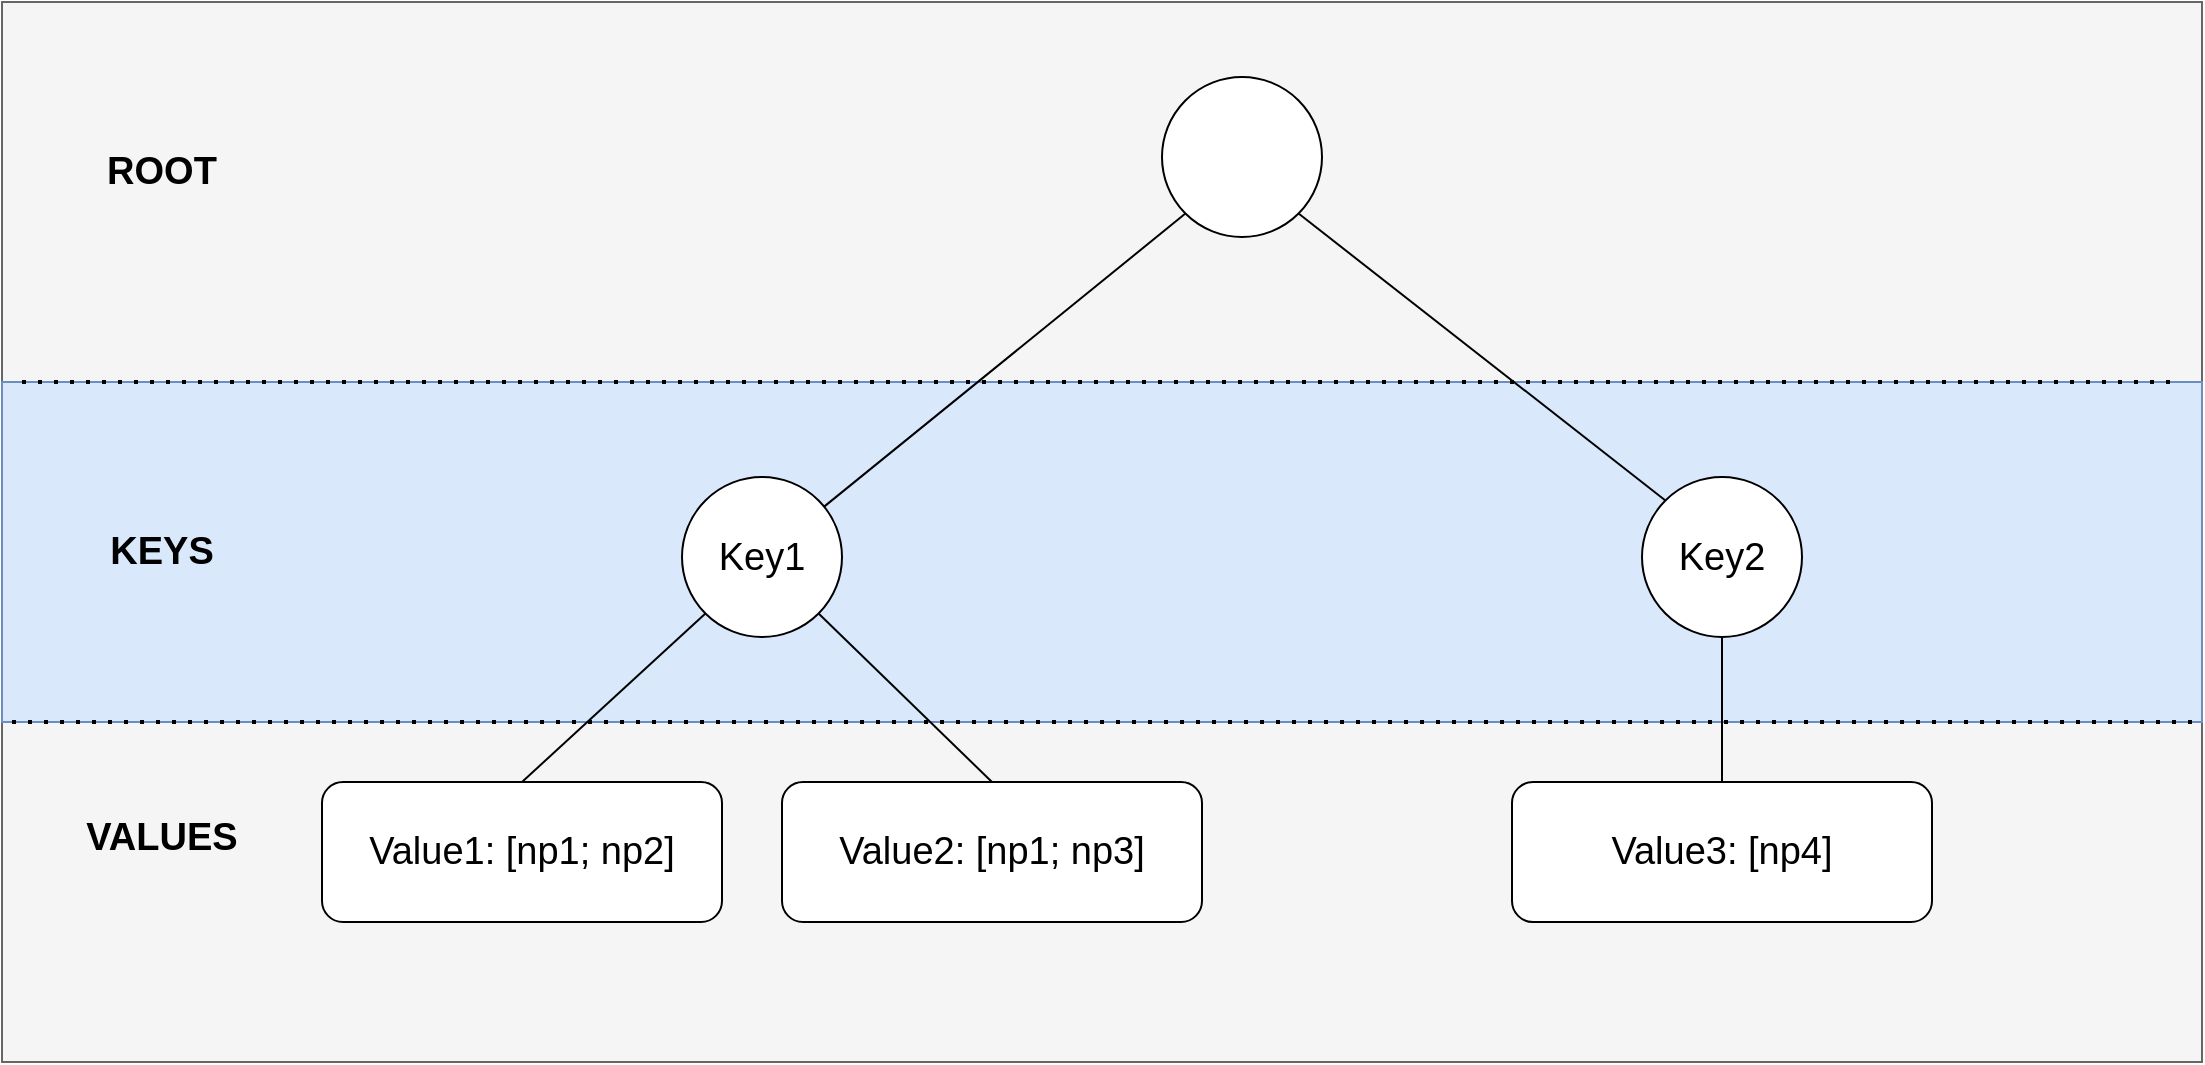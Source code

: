 <mxfile version="22.1.5" type="device">
  <diagram name="Page-1" id="10a91c8b-09ff-31b1-d368-03940ed4cc9e">
    <mxGraphModel dx="1434" dy="738" grid="1" gridSize="10" guides="1" tooltips="1" connect="1" arrows="1" fold="1" page="1" pageScale="1" pageWidth="1100" pageHeight="850" background="none" math="0" shadow="0">
      <root>
        <mxCell id="0" />
        <mxCell id="1" parent="0" />
        <mxCell id="23mcxH1-BJxqDGaFhh-u-22" value="" style="rounded=0;whiteSpace=wrap;html=1;fillColor=#f5f5f5;strokeColor=#666666;fontColor=#333333;fontSize=19;" parent="1" vertex="1">
          <mxGeometry width="1100" height="190" as="geometry" />
        </mxCell>
        <mxCell id="23mcxH1-BJxqDGaFhh-u-23" value="" style="rounded=0;whiteSpace=wrap;html=1;fillColor=#f5f5f5;strokeColor=#666666;fontColor=#333333;fontSize=19;" parent="1" vertex="1">
          <mxGeometry y="360" width="1100" height="170" as="geometry" />
        </mxCell>
        <mxCell id="23mcxH1-BJxqDGaFhh-u-21" value="" style="rounded=0;whiteSpace=wrap;html=1;fillColor=#dae8fc;strokeColor=#6c8ebf;fontSize=19;" parent="1" vertex="1">
          <mxGeometry y="190" width="1100" height="170" as="geometry" />
        </mxCell>
        <mxCell id="23mcxH1-BJxqDGaFhh-u-2" value="" style="ellipse;whiteSpace=wrap;html=1;aspect=fixed;fontSize=19;" parent="1" vertex="1">
          <mxGeometry x="580" y="37.5" width="80" height="80" as="geometry" />
        </mxCell>
        <mxCell id="23mcxH1-BJxqDGaFhh-u-4" value="Key1" style="ellipse;whiteSpace=wrap;html=1;aspect=fixed;fontSize=19;" parent="1" vertex="1">
          <mxGeometry x="340" y="237.5" width="80" height="80" as="geometry" />
        </mxCell>
        <mxCell id="23mcxH1-BJxqDGaFhh-u-5" value="Key2" style="ellipse;whiteSpace=wrap;html=1;aspect=fixed;fontSize=19;" parent="1" vertex="1">
          <mxGeometry x="820" y="237.5" width="80" height="80" as="geometry" />
        </mxCell>
        <mxCell id="23mcxH1-BJxqDGaFhh-u-7" value="Value1: [np1; np2]" style="rounded=1;whiteSpace=wrap;html=1;fontSize=19;" parent="1" vertex="1">
          <mxGeometry x="160" y="390" width="200" height="70" as="geometry" />
        </mxCell>
        <mxCell id="23mcxH1-BJxqDGaFhh-u-8" value="Value2: [np1; np3]" style="rounded=1;whiteSpace=wrap;html=1;fontSize=19;" parent="1" vertex="1">
          <mxGeometry x="390" y="390" width="210" height="70" as="geometry" />
        </mxCell>
        <mxCell id="23mcxH1-BJxqDGaFhh-u-9" value="Value3: [np4]" style="rounded=1;whiteSpace=wrap;html=1;fontSize=19;" parent="1" vertex="1">
          <mxGeometry x="755" y="390" width="210" height="70" as="geometry" />
        </mxCell>
        <mxCell id="23mcxH1-BJxqDGaFhh-u-11" value="" style="endArrow=none;html=1;rounded=0;entryX=0;entryY=1;entryDx=0;entryDy=0;fontSize=19;" parent="1" source="23mcxH1-BJxqDGaFhh-u-4" target="23mcxH1-BJxqDGaFhh-u-2" edge="1">
          <mxGeometry width="50" height="50" relative="1" as="geometry">
            <mxPoint x="430" y="247.5" as="sourcePoint" />
            <mxPoint x="550" y="177.5" as="targetPoint" />
          </mxGeometry>
        </mxCell>
        <mxCell id="23mcxH1-BJxqDGaFhh-u-12" value="" style="endArrow=none;html=1;rounded=0;entryX=0;entryY=0;entryDx=0;entryDy=0;exitX=1;exitY=1;exitDx=0;exitDy=0;fontSize=19;" parent="1" source="23mcxH1-BJxqDGaFhh-u-2" target="23mcxH1-BJxqDGaFhh-u-5" edge="1">
          <mxGeometry width="50" height="50" relative="1" as="geometry">
            <mxPoint x="630" y="392.5" as="sourcePoint" />
            <mxPoint x="814" y="247.5" as="targetPoint" />
          </mxGeometry>
        </mxCell>
        <mxCell id="23mcxH1-BJxqDGaFhh-u-13" value="" style="endArrow=none;html=1;rounded=0;entryX=0;entryY=1;entryDx=0;entryDy=0;exitX=0.5;exitY=0;exitDx=0;exitDy=0;fontSize=19;" parent="1" source="23mcxH1-BJxqDGaFhh-u-7" target="23mcxH1-BJxqDGaFhh-u-4" edge="1">
          <mxGeometry width="50" height="50" relative="1" as="geometry">
            <mxPoint x="230" y="387.5" as="sourcePoint" />
            <mxPoint x="250" y="337.5" as="targetPoint" />
          </mxGeometry>
        </mxCell>
        <mxCell id="23mcxH1-BJxqDGaFhh-u-14" value="" style="endArrow=none;html=1;rounded=0;entryX=1;entryY=1;entryDx=0;entryDy=0;exitX=0.5;exitY=0;exitDx=0;exitDy=0;fontSize=19;" parent="1" source="23mcxH1-BJxqDGaFhh-u-8" target="23mcxH1-BJxqDGaFhh-u-4" edge="1">
          <mxGeometry width="50" height="50" relative="1" as="geometry">
            <mxPoint x="300" y="409.5" as="sourcePoint" />
            <mxPoint x="442" y="327.5" as="targetPoint" />
          </mxGeometry>
        </mxCell>
        <mxCell id="23mcxH1-BJxqDGaFhh-u-15" value="" style="endArrow=none;html=1;rounded=0;entryX=0.5;entryY=1;entryDx=0;entryDy=0;exitX=0.5;exitY=0;exitDx=0;exitDy=0;fontSize=19;" parent="1" source="23mcxH1-BJxqDGaFhh-u-9" target="23mcxH1-BJxqDGaFhh-u-5" edge="1">
          <mxGeometry width="50" height="50" relative="1" as="geometry">
            <mxPoint x="860" y="390" as="sourcePoint" />
            <mxPoint x="910" y="307.5" as="targetPoint" />
          </mxGeometry>
        </mxCell>
        <mxCell id="23mcxH1-BJxqDGaFhh-u-16" value="" style="endArrow=none;dashed=1;html=1;dashPattern=1 3;strokeWidth=2;rounded=0;fontSize=19;" parent="1" edge="1">
          <mxGeometry width="50" height="50" relative="1" as="geometry">
            <mxPoint x="10" y="190" as="sourcePoint" />
            <mxPoint x="1090" y="190" as="targetPoint" />
          </mxGeometry>
        </mxCell>
        <mxCell id="23mcxH1-BJxqDGaFhh-u-17" value="" style="endArrow=none;dashed=1;html=1;dashPattern=1 3;strokeWidth=2;rounded=0;fontSize=19;" parent="1" edge="1">
          <mxGeometry width="50" height="50" relative="1" as="geometry">
            <mxPoint x="5" y="360" as="sourcePoint" />
            <mxPoint x="1095" y="360" as="targetPoint" />
          </mxGeometry>
        </mxCell>
        <mxCell id="23mcxH1-BJxqDGaFhh-u-18" value="&lt;b style=&quot;font-size: 19px;&quot;&gt;ROOT&lt;/b&gt;" style="text;html=1;strokeColor=none;fillColor=none;align=center;verticalAlign=middle;whiteSpace=wrap;rounded=0;fontSize=19;" parent="1" vertex="1">
          <mxGeometry x="50" y="70" width="60" height="30" as="geometry" />
        </mxCell>
        <mxCell id="23mcxH1-BJxqDGaFhh-u-19" value="&lt;b style=&quot;font-size: 19px;&quot;&gt;KEYS&lt;/b&gt;" style="text;html=1;strokeColor=none;fillColor=none;align=center;verticalAlign=middle;whiteSpace=wrap;rounded=0;fontSize=19;" parent="1" vertex="1">
          <mxGeometry x="50" y="260" width="60" height="30" as="geometry" />
        </mxCell>
        <mxCell id="23mcxH1-BJxqDGaFhh-u-20" value="&lt;b style=&quot;font-size: 19px;&quot;&gt;VALUES&lt;/b&gt;" style="text;html=1;strokeColor=none;fillColor=none;align=center;verticalAlign=middle;whiteSpace=wrap;rounded=0;fontSize=19;" parent="1" vertex="1">
          <mxGeometry x="50" y="402.5" width="60" height="30" as="geometry" />
        </mxCell>
      </root>
    </mxGraphModel>
  </diagram>
</mxfile>
